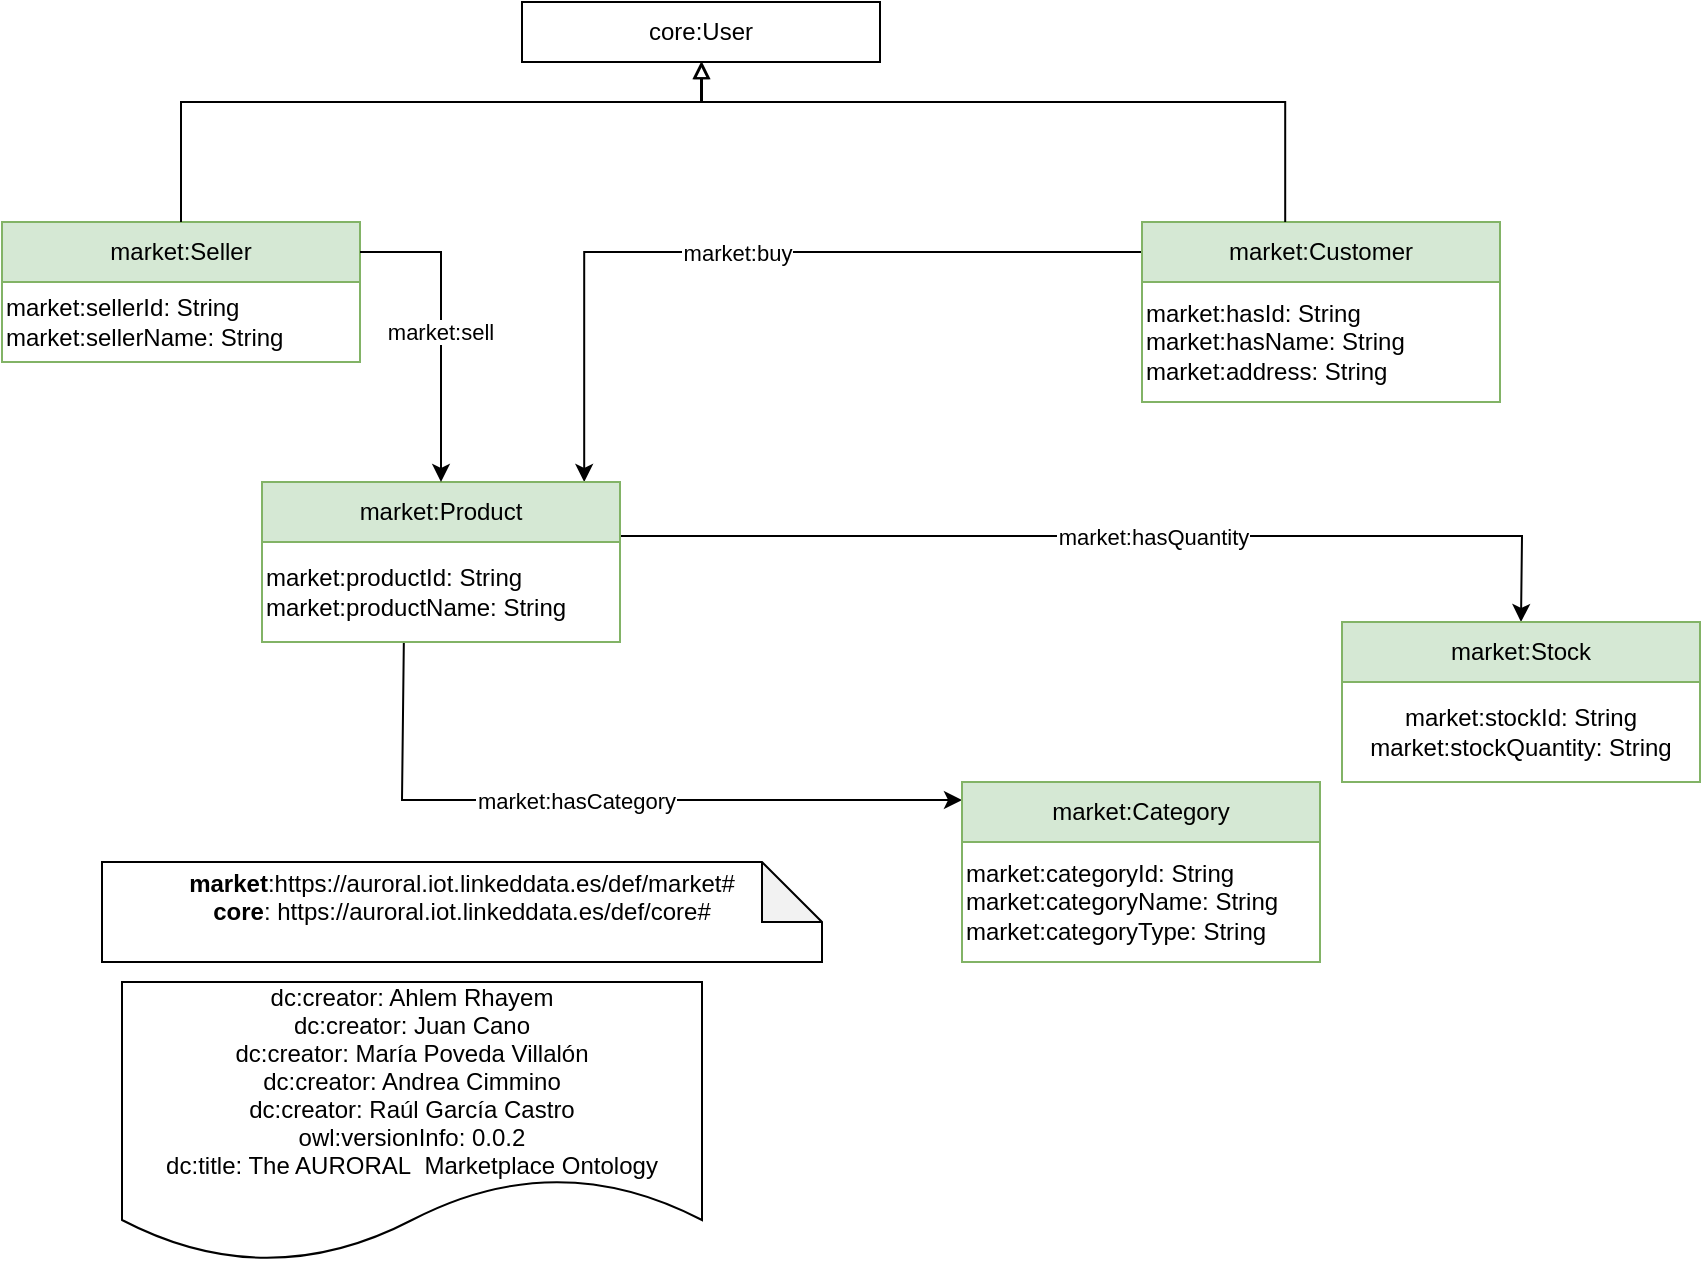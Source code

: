 <mxfile version="17.4.2" type="device"><diagram id="tEXNle_WKHqZQ5hmjCtZ" name="Page-1"><mxGraphModel dx="2996" dy="3171" grid="1" gridSize="10" guides="1" tooltips="1" connect="1" arrows="1" fold="1" page="1" pageScale="1" pageWidth="1654" pageHeight="2336" math="0" shadow="0"><root><mxCell id="0"/><mxCell id="1" parent="0"/><mxCell id="i5nerkvHXK-yTZkJUb-p-18" value="market:buy" style="edgeStyle=orthogonalEdgeStyle;rounded=0;orthogonalLoop=1;jettySize=auto;fontSize=11;endArrow=classic;endFill=1;entryX=0.9;entryY=0;entryDx=0;entryDy=0;" parent="1" source="RWa5MRrbY8D76r_HKVQr-6" target="RWa5MRrbY8D76r_HKVQr-18" edge="1"><mxGeometry x="0.026" relative="1" as="geometry"><mxPoint as="offset"/><mxPoint x="-640" y="110" as="sourcePoint"/><mxPoint x="-880" y="200" as="targetPoint"/><Array as="points"><mxPoint x="-899" y="55"/></Array></mxGeometry></mxCell><mxCell id="i5nerkvHXK-yTZkJUb-p-19" value="market:hasCategory" style="edgeStyle=orthogonalEdgeStyle;rounded=0;orthogonalLoop=1;jettySize=auto;fontSize=11;endArrow=classic;endFill=1;entryX=0;entryY=0.3;entryDx=0;entryDy=0;" parent="1" source="RWa5MRrbY8D76r_HKVQr-18" target="RWa5MRrbY8D76r_HKVQr-21" edge="1"><mxGeometry x="0.059" relative="1" as="geometry"><mxPoint as="offset"/><mxPoint x="-995" y="270" as="sourcePoint"/><mxPoint x="-730" y="410" as="targetPoint"/><Array as="points"><mxPoint x="-990" y="329"/></Array></mxGeometry></mxCell><mxCell id="i5nerkvHXK-yTZkJUb-p-23" value="market:hasQuantity" style="edgeStyle=orthogonalEdgeStyle;rounded=0;orthogonalLoop=1;jettySize=auto;fontSize=11;endArrow=classic;endFill=1;exitX=1;exitY=0.9;exitDx=0;exitDy=0;" parent="1" source="RWa5MRrbY8D76r_HKVQr-18" target="RWa5MRrbY8D76r_HKVQr-12" edge="1"><mxGeometry x="0.081" relative="1" as="geometry"><mxPoint as="offset"/><mxPoint x="-985" y="270" as="sourcePoint"/><mxPoint x="-560" y="290" as="targetPoint"/><Array as="points"><mxPoint x="-430" y="197"/></Array></mxGeometry></mxCell><mxCell id="RWa5MRrbY8D76r_HKVQr-1" value="&lt;div&gt;&lt;b&gt;market&lt;/b&gt;&lt;span&gt;:https://auroral.iot.linkeddata.es/def/market#&lt;/span&gt;&lt;br&gt;&lt;/div&gt;&lt;div&gt;&lt;b&gt;core&lt;/b&gt;:&amp;nbsp;https://auroral.iot.linkeddata.es/def/core#&lt;br&gt;&lt;/div&gt;&lt;div&gt;&lt;br&gt;&lt;/div&gt;" style="shape=note;whiteSpace=wrap;html=1;backgroundOutline=1;darkOpacity=0.05;" parent="1" vertex="1"><mxGeometry x="-1140" y="360" width="360" height="50" as="geometry"/></mxCell><mxCell id="RWa5MRrbY8D76r_HKVQr-2" value="dc:creator: Ahlem Rhayem&#10;dc:creator: Juan Cano&#10;dc:creator: María Poveda Villalón&#10;dc:creator: Andrea Cimmino&#10;dc:creator: Raúl García Castro&#10;owl:versionInfo: 0.0.2&#10;dc:title: The AURORAL  Marketplace Ontology" style="shape=document;boundedLbl=1;" parent="1" vertex="1"><mxGeometry x="-1130" y="420" width="290" height="140" as="geometry"/></mxCell><mxCell id="RWa5MRrbY8D76r_HKVQr-5" value="market:hasId: String&lt;br&gt;market:hasName: String&lt;br&gt;market:address: String" style="rounded=0;whiteSpace=wrap;html=1;snapToPoint=1;points=[[0.1,0],[0.2,0],[0.3,0],[0.4,0],[0.5,0],[0.6,0],[0.7,0],[0.8,0],[0.9,0],[0,0.1],[0,0.3],[0,0.5],[0,0.7],[0,0.9],[0.1,1],[0.2,1],[0.3,1],[0.4,1],[0.5,1],[0.6,1],[0.7,1],[0.8,1],[0.9,1],[1,0.1],[1,0.3],[1,0.5],[1,0.7],[1,0.9]];align=left;strokeColor=#82B366;" parent="1" vertex="1"><mxGeometry x="-620" y="70" width="179" height="60" as="geometry"/></mxCell><mxCell id="RWa5MRrbY8D76r_HKVQr-6" value="market:Customer" style="rounded=0;whiteSpace=wrap;html=1;snapToPoint=1;points=[[0.1,0],[0.2,0],[0.3,0],[0.4,0],[0.5,0],[0.6,0],[0.7,0],[0.8,0],[0.9,0],[0,0.1],[0,0.3],[0,0.5],[0,0.7],[0,0.9],[0.1,1],[0.2,1],[0.3,1],[0.4,1],[0.5,1],[0.6,1],[0.7,1],[0.8,1],[0.9,1],[1,0.1],[1,0.3],[1,0.5],[1,0.7],[1,0.9]];fillColor=#d5e8d4;strokeColor=#82b366;" parent="1" vertex="1"><mxGeometry x="-620" y="40.0" width="179" height="30" as="geometry"/></mxCell><mxCell id="RWa5MRrbY8D76r_HKVQr-11" value="market:stockId: String&lt;br&gt;market:stockQuantity: String" style="rounded=0;whiteSpace=wrap;html=1;snapToPoint=1;points=[[0.1,0],[0.2,0],[0.3,0],[0.4,0],[0.5,0],[0.6,0],[0.7,0],[0.8,0],[0.9,0],[0,0.1],[0,0.3],[0,0.5],[0,0.7],[0,0.9],[0.1,1],[0.2,1],[0.3,1],[0.4,1],[0.5,1],[0.6,1],[0.7,1],[0.8,1],[0.9,1],[1,0.1],[1,0.3],[1,0.5],[1,0.7],[1,0.9]];strokeColor=#82B366;" parent="1" vertex="1"><mxGeometry x="-520" y="270" width="179" height="50" as="geometry"/></mxCell><mxCell id="RWa5MRrbY8D76r_HKVQr-12" value="market:Stock" style="rounded=0;whiteSpace=wrap;html=1;snapToPoint=1;points=[[0.1,0],[0.2,0],[0.3,0],[0.4,0],[0.5,0],[0.6,0],[0.7,0],[0.8,0],[0.9,0],[0,0.1],[0,0.3],[0,0.5],[0,0.7],[0,0.9],[0.1,1],[0.2,1],[0.3,1],[0.4,1],[0.5,1],[0.6,1],[0.7,1],[0.8,1],[0.9,1],[1,0.1],[1,0.3],[1,0.5],[1,0.7],[1,0.9]];fillColor=#d5e8d4;strokeColor=#82b366;" parent="1" vertex="1"><mxGeometry x="-520" y="240.0" width="179" height="30" as="geometry"/></mxCell><mxCell id="RWa5MRrbY8D76r_HKVQr-14" value="market:sellerId: String&lt;br&gt;market:sellerName: String" style="rounded=0;whiteSpace=wrap;html=1;snapToPoint=1;points=[[0.1,0],[0.2,0],[0.3,0],[0.4,0],[0.5,0],[0.6,0],[0.7,0],[0.8,0],[0.9,0],[0,0.1],[0,0.3],[0,0.5],[0,0.7],[0,0.9],[0.1,1],[0.2,1],[0.3,1],[0.4,1],[0.5,1],[0.6,1],[0.7,1],[0.8,1],[0.9,1],[1,0.1],[1,0.3],[1,0.5],[1,0.7],[1,0.9]];align=left;strokeColor=#82B366;" parent="1" vertex="1"><mxGeometry x="-1190" y="70" width="179" height="40" as="geometry"/></mxCell><mxCell id="RWa5MRrbY8D76r_HKVQr-15" value="market:Seller" style="rounded=0;whiteSpace=wrap;html=1;snapToPoint=1;points=[[0.1,0],[0.2,0],[0.3,0],[0.4,0],[0.5,0],[0.6,0],[0.7,0],[0.8,0],[0.9,0],[0,0.1],[0,0.3],[0,0.5],[0,0.7],[0,0.9],[0.1,1],[0.2,1],[0.3,1],[0.4,1],[0.5,1],[0.6,1],[0.7,1],[0.8,1],[0.9,1],[1,0.1],[1,0.3],[1,0.5],[1,0.7],[1,0.9]];fillColor=#d5e8d4;strokeColor=#82B366;" parent="1" vertex="1"><mxGeometry x="-1190" y="40.0" width="179" height="30" as="geometry"/></mxCell><mxCell id="RWa5MRrbY8D76r_HKVQr-17" value="market:productId: String&lt;br&gt;market:productName: String" style="rounded=0;whiteSpace=wrap;html=1;snapToPoint=1;points=[[0.1,0],[0.2,0],[0.3,0],[0.4,0],[0.5,0],[0.6,0],[0.7,0],[0.8,0],[0.9,0],[0,0.1],[0,0.3],[0,0.5],[0,0.7],[0,0.9],[0.1,1],[0.2,1],[0.3,1],[0.4,1],[0.5,1],[0.6,1],[0.7,1],[0.8,1],[0.9,1],[1,0.1],[1,0.3],[1,0.5],[1,0.7],[1,0.9]];align=left;strokeColor=#82B366;" parent="1" vertex="1"><mxGeometry x="-1060" y="200" width="179" height="50" as="geometry"/></mxCell><mxCell id="RWa5MRrbY8D76r_HKVQr-18" value="market:Product" style="rounded=0;whiteSpace=wrap;html=1;snapToPoint=1;points=[[0.1,0],[0.2,0],[0.3,0],[0.4,0],[0.5,0],[0.6,0],[0.7,0],[0.8,0],[0.9,0],[0,0.1],[0,0.3],[0,0.5],[0,0.7],[0,0.9],[0.1,1],[0.2,1],[0.3,1],[0.4,1],[0.5,1],[0.6,1],[0.7,1],[0.8,1],[0.9,1],[1,0.1],[1,0.3],[1,0.5],[1,0.7],[1,0.9]];fillColor=#d5e8d4;strokeColor=#82b366;" parent="1" vertex="1"><mxGeometry x="-1060" y="170.0" width="179" height="30" as="geometry"/></mxCell><mxCell id="RWa5MRrbY8D76r_HKVQr-20" value="market:categoryId: String&lt;br&gt;market:categoryName: String&lt;br&gt;market:categoryType: String" style="rounded=0;whiteSpace=wrap;html=1;snapToPoint=1;points=[[0.1,0],[0.2,0],[0.3,0],[0.4,0],[0.5,0],[0.6,0],[0.7,0],[0.8,0],[0.9,0],[0,0.1],[0,0.3],[0,0.5],[0,0.7],[0,0.9],[0.1,1],[0.2,1],[0.3,1],[0.4,1],[0.5,1],[0.6,1],[0.7,1],[0.8,1],[0.9,1],[1,0.1],[1,0.3],[1,0.5],[1,0.7],[1,0.9]];align=left;strokeColor=#82B366;" parent="1" vertex="1"><mxGeometry x="-710" y="350" width="179" height="60" as="geometry"/></mxCell><mxCell id="RWa5MRrbY8D76r_HKVQr-21" value="market:Category" style="rounded=0;whiteSpace=wrap;html=1;snapToPoint=1;points=[[0.1,0],[0.2,0],[0.3,0],[0.4,0],[0.5,0],[0.6,0],[0.7,0],[0.8,0],[0.9,0],[0,0.1],[0,0.3],[0,0.5],[0,0.7],[0,0.9],[0.1,1],[0.2,1],[0.3,1],[0.4,1],[0.5,1],[0.6,1],[0.7,1],[0.8,1],[0.9,1],[1,0.1],[1,0.3],[1,0.5],[1,0.7],[1,0.9]];fillColor=#d5e8d4;strokeColor=#82b366;" parent="1" vertex="1"><mxGeometry x="-710" y="320.0" width="179" height="30" as="geometry"/></mxCell><mxCell id="RUqfULRkDDjHXAzUnsFt-1" value="market:sell" style="edgeStyle=orthogonalEdgeStyle;rounded=0;orthogonalLoop=1;jettySize=auto;fontSize=11;endArrow=classic;endFill=1;entryX=0.5;entryY=0;entryDx=0;entryDy=0;" parent="1" source="RWa5MRrbY8D76r_HKVQr-15" target="RWa5MRrbY8D76r_HKVQr-18" edge="1"><mxGeometry x="0.026" relative="1" as="geometry"><mxPoint as="offset"/><mxPoint x="-722.1" y="-40" as="sourcePoint"/><mxPoint x="-1011.0" y="55" as="targetPoint"/><Array as="points"><mxPoint x="-970" y="55"/></Array></mxGeometry></mxCell><mxCell id="nxNmkonJkLa2d9HgvvYY-1" value="core:User" style="rounded=0;whiteSpace=wrap;html=1;snapToPoint=1;points=[[0.1,0],[0.2,0],[0.3,0],[0.4,0],[0.5,0],[0.6,0],[0.7,0],[0.8,0],[0.9,0],[0,0.1],[0,0.3],[0,0.5],[0,0.7],[0,0.9],[0.1,1],[0.2,1],[0.3,1],[0.4,1],[0.5,1],[0.6,1],[0.7,1],[0.8,1],[0.9,1],[1,0.1],[1,0.3],[1,0.5],[1,0.7],[1,0.9]];" parent="1" vertex="1"><mxGeometry x="-930" y="-70.0" width="179" height="30" as="geometry"/></mxCell><mxCell id="nxNmkonJkLa2d9HgvvYY-2" style="edgeStyle=orthogonalEdgeStyle;rounded=0;orthogonalLoop=1;jettySize=auto;html=1;fontSize=11;endArrow=block;endFill=0;exitX=0.4;exitY=0;exitDx=0;exitDy=0;" parent="1" source="RWa5MRrbY8D76r_HKVQr-6" edge="1"><mxGeometry relative="1" as="geometry"><mxPoint x="-756" y="10" as="sourcePoint"/><mxPoint x="-840" y="-40" as="targetPoint"/><Array as="points"><mxPoint x="-548" y="-20"/><mxPoint x="-840" y="-20"/></Array></mxGeometry></mxCell><mxCell id="nxNmkonJkLa2d9HgvvYY-3" style="edgeStyle=orthogonalEdgeStyle;rounded=0;orthogonalLoop=1;jettySize=auto;html=1;fontSize=11;endArrow=block;endFill=0;exitX=0.5;exitY=0;exitDx=0;exitDy=0;entryX=0.5;entryY=1;entryDx=0;entryDy=0;" parent="1" source="RWa5MRrbY8D76r_HKVQr-15" target="nxNmkonJkLa2d9HgvvYY-1" edge="1"><mxGeometry relative="1" as="geometry"><mxPoint x="-881.0" y="20" as="sourcePoint"/><mxPoint x="-1172.6" y="-60" as="targetPoint"/><Array as="points"><mxPoint x="-1100" y="-20"/><mxPoint x="-840" y="-20"/></Array></mxGeometry></mxCell></root></mxGraphModel></diagram></mxfile>